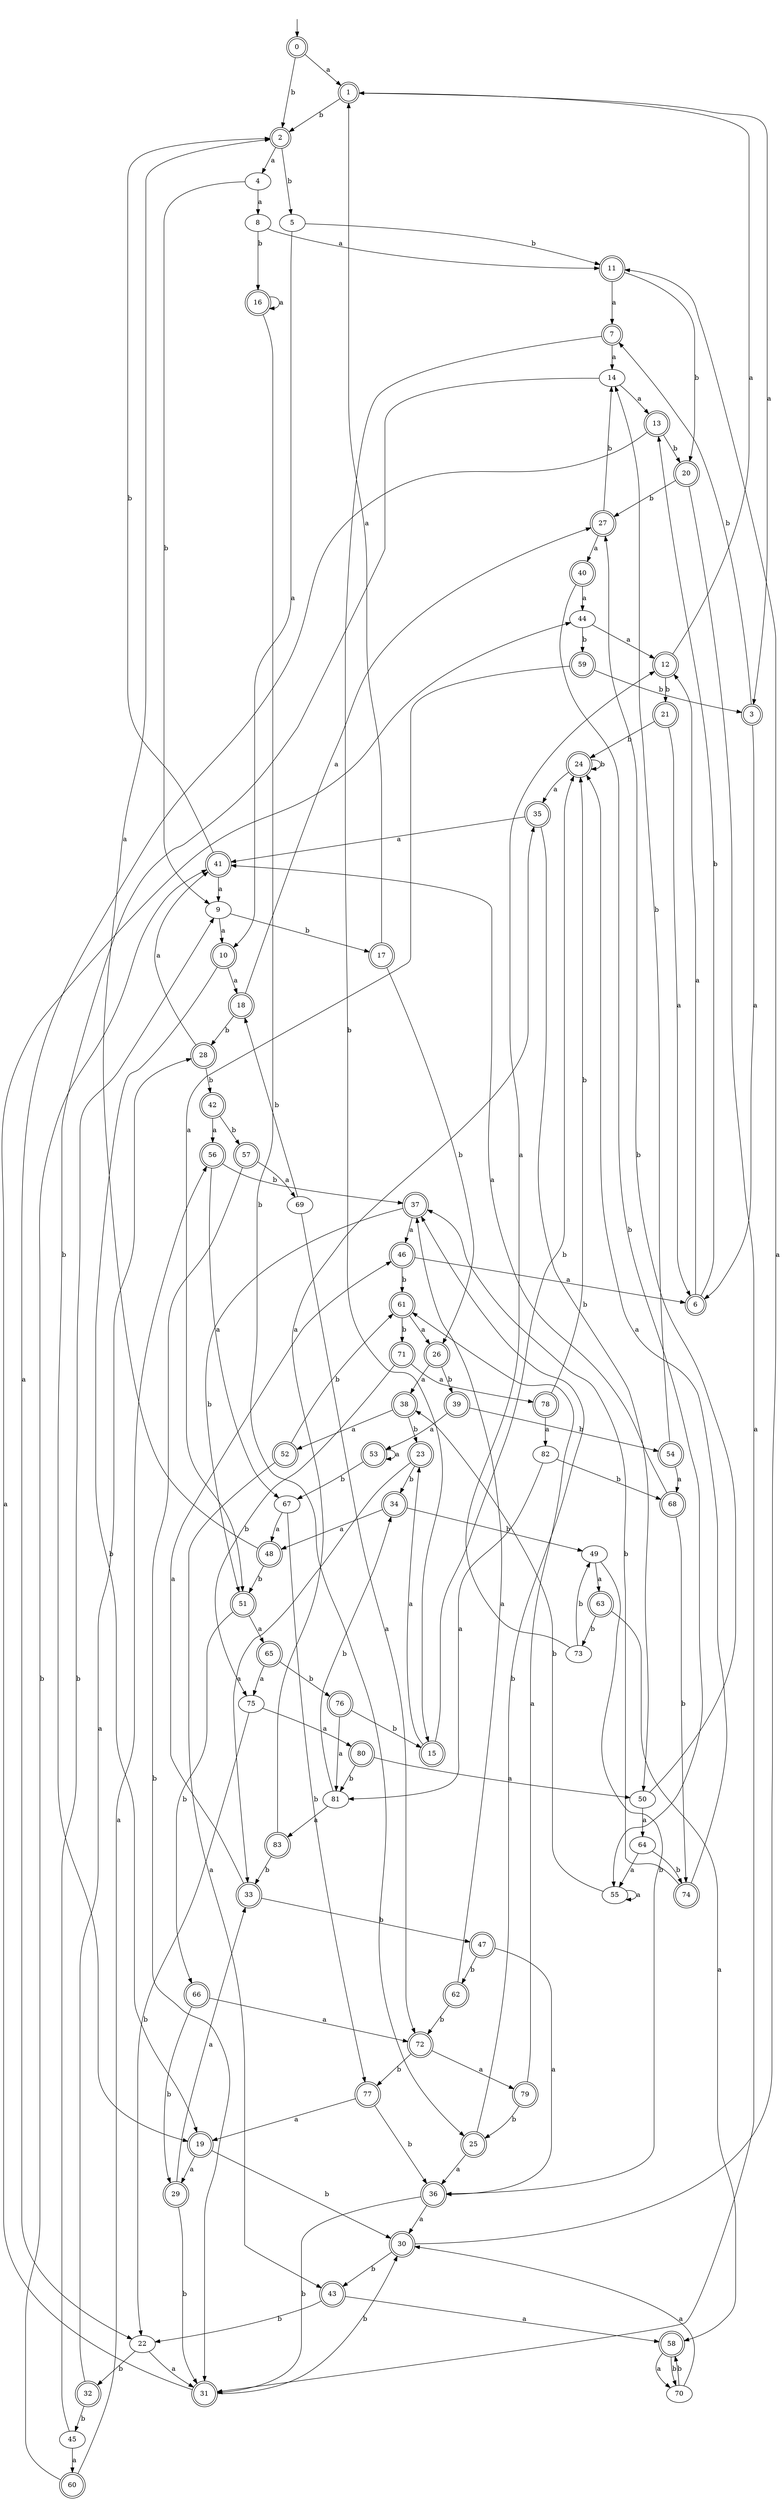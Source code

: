 digraph RandomDFA {
  __start0 [label="", shape=none];
  __start0 -> 0 [label=""];
  0 [shape=circle] [shape=doublecircle]
  0 -> 1 [label="a"]
  0 -> 2 [label="b"]
  1 [shape=doublecircle]
  1 -> 3 [label="a"]
  1 -> 2 [label="b"]
  2 [shape=doublecircle]
  2 -> 4 [label="a"]
  2 -> 5 [label="b"]
  3 [shape=doublecircle]
  3 -> 6 [label="a"]
  3 -> 7 [label="b"]
  4
  4 -> 8 [label="a"]
  4 -> 9 [label="b"]
  5
  5 -> 10 [label="a"]
  5 -> 11 [label="b"]
  6 [shape=doublecircle]
  6 -> 12 [label="a"]
  6 -> 13 [label="b"]
  7 [shape=doublecircle]
  7 -> 14 [label="a"]
  7 -> 15 [label="b"]
  8
  8 -> 11 [label="a"]
  8 -> 16 [label="b"]
  9
  9 -> 10 [label="a"]
  9 -> 17 [label="b"]
  10 [shape=doublecircle]
  10 -> 18 [label="a"]
  10 -> 19 [label="b"]
  11 [shape=doublecircle]
  11 -> 7 [label="a"]
  11 -> 20 [label="b"]
  12 [shape=doublecircle]
  12 -> 1 [label="a"]
  12 -> 21 [label="b"]
  13 [shape=doublecircle]
  13 -> 22 [label="a"]
  13 -> 20 [label="b"]
  14
  14 -> 13 [label="a"]
  14 -> 19 [label="b"]
  15 [shape=doublecircle]
  15 -> 23 [label="a"]
  15 -> 24 [label="b"]
  16 [shape=doublecircle]
  16 -> 16 [label="a"]
  16 -> 25 [label="b"]
  17 [shape=doublecircle]
  17 -> 1 [label="a"]
  17 -> 26 [label="b"]
  18 [shape=doublecircle]
  18 -> 27 [label="a"]
  18 -> 28 [label="b"]
  19 [shape=doublecircle]
  19 -> 29 [label="a"]
  19 -> 30 [label="b"]
  20 [shape=doublecircle]
  20 -> 31 [label="a"]
  20 -> 27 [label="b"]
  21 [shape=doublecircle]
  21 -> 6 [label="a"]
  21 -> 24 [label="b"]
  22
  22 -> 31 [label="a"]
  22 -> 32 [label="b"]
  23 [shape=doublecircle]
  23 -> 33 [label="a"]
  23 -> 34 [label="b"]
  24 [shape=doublecircle]
  24 -> 35 [label="a"]
  24 -> 24 [label="b"]
  25 [shape=doublecircle]
  25 -> 36 [label="a"]
  25 -> 37 [label="b"]
  26 [shape=doublecircle]
  26 -> 38 [label="a"]
  26 -> 39 [label="b"]
  27 [shape=doublecircle]
  27 -> 40 [label="a"]
  27 -> 14 [label="b"]
  28 [shape=doublecircle]
  28 -> 41 [label="a"]
  28 -> 42 [label="b"]
  29 [shape=doublecircle]
  29 -> 33 [label="a"]
  29 -> 31 [label="b"]
  30 [shape=doublecircle]
  30 -> 11 [label="a"]
  30 -> 43 [label="b"]
  31 [shape=doublecircle]
  31 -> 44 [label="a"]
  31 -> 30 [label="b"]
  32 [shape=doublecircle]
  32 -> 28 [label="a"]
  32 -> 45 [label="b"]
  33 [shape=doublecircle]
  33 -> 46 [label="a"]
  33 -> 47 [label="b"]
  34 [shape=doublecircle]
  34 -> 48 [label="a"]
  34 -> 49 [label="b"]
  35 [shape=doublecircle]
  35 -> 41 [label="a"]
  35 -> 50 [label="b"]
  36 [shape=doublecircle]
  36 -> 30 [label="a"]
  36 -> 31 [label="b"]
  37 [shape=doublecircle]
  37 -> 46 [label="a"]
  37 -> 51 [label="b"]
  38 [shape=doublecircle]
  38 -> 52 [label="a"]
  38 -> 23 [label="b"]
  39 [shape=doublecircle]
  39 -> 53 [label="a"]
  39 -> 54 [label="b"]
  40 [shape=doublecircle]
  40 -> 44 [label="a"]
  40 -> 55 [label="b"]
  41 [shape=doublecircle]
  41 -> 9 [label="a"]
  41 -> 2 [label="b"]
  42 [shape=doublecircle]
  42 -> 56 [label="a"]
  42 -> 57 [label="b"]
  43 [shape=doublecircle]
  43 -> 58 [label="a"]
  43 -> 22 [label="b"]
  44
  44 -> 12 [label="a"]
  44 -> 59 [label="b"]
  45
  45 -> 60 [label="a"]
  45 -> 9 [label="b"]
  46 [shape=doublecircle]
  46 -> 6 [label="a"]
  46 -> 61 [label="b"]
  47 [shape=doublecircle]
  47 -> 36 [label="a"]
  47 -> 62 [label="b"]
  48 [shape=doublecircle]
  48 -> 2 [label="a"]
  48 -> 51 [label="b"]
  49
  49 -> 63 [label="a"]
  49 -> 36 [label="b"]
  50
  50 -> 64 [label="a"]
  50 -> 27 [label="b"]
  51 [shape=doublecircle]
  51 -> 65 [label="a"]
  51 -> 66 [label="b"]
  52 [shape=doublecircle]
  52 -> 43 [label="a"]
  52 -> 61 [label="b"]
  53 [shape=doublecircle]
  53 -> 53 [label="a"]
  53 -> 67 [label="b"]
  54 [shape=doublecircle]
  54 -> 68 [label="a"]
  54 -> 14 [label="b"]
  55
  55 -> 55 [label="a"]
  55 -> 38 [label="b"]
  56 [shape=doublecircle]
  56 -> 67 [label="a"]
  56 -> 37 [label="b"]
  57 [shape=doublecircle]
  57 -> 69 [label="a"]
  57 -> 31 [label="b"]
  58 [shape=doublecircle]
  58 -> 70 [label="a"]
  58 -> 70 [label="b"]
  59 [shape=doublecircle]
  59 -> 51 [label="a"]
  59 -> 3 [label="b"]
  60 [shape=doublecircle]
  60 -> 56 [label="a"]
  60 -> 41 [label="b"]
  61 [shape=doublecircle]
  61 -> 26 [label="a"]
  61 -> 71 [label="b"]
  62 [shape=doublecircle]
  62 -> 37 [label="a"]
  62 -> 72 [label="b"]
  63 [shape=doublecircle]
  63 -> 58 [label="a"]
  63 -> 73 [label="b"]
  64
  64 -> 55 [label="a"]
  64 -> 74 [label="b"]
  65 [shape=doublecircle]
  65 -> 75 [label="a"]
  65 -> 76 [label="b"]
  66 [shape=doublecircle]
  66 -> 72 [label="a"]
  66 -> 29 [label="b"]
  67
  67 -> 48 [label="a"]
  67 -> 77 [label="b"]
  68 [shape=doublecircle]
  68 -> 41 [label="a"]
  68 -> 74 [label="b"]
  69
  69 -> 72 [label="a"]
  69 -> 18 [label="b"]
  70
  70 -> 30 [label="a"]
  70 -> 58 [label="b"]
  71 [shape=doublecircle]
  71 -> 78 [label="a"]
  71 -> 75 [label="b"]
  72 [shape=doublecircle]
  72 -> 79 [label="a"]
  72 -> 77 [label="b"]
  73
  73 -> 12 [label="a"]
  73 -> 49 [label="b"]
  74 [shape=doublecircle]
  74 -> 24 [label="a"]
  74 -> 37 [label="b"]
  75
  75 -> 80 [label="a"]
  75 -> 22 [label="b"]
  76 [shape=doublecircle]
  76 -> 81 [label="a"]
  76 -> 15 [label="b"]
  77 [shape=doublecircle]
  77 -> 19 [label="a"]
  77 -> 36 [label="b"]
  78 [shape=doublecircle]
  78 -> 82 [label="a"]
  78 -> 24 [label="b"]
  79 [shape=doublecircle]
  79 -> 61 [label="a"]
  79 -> 25 [label="b"]
  80 [shape=doublecircle]
  80 -> 50 [label="a"]
  80 -> 81 [label="b"]
  81
  81 -> 83 [label="a"]
  81 -> 34 [label="b"]
  82
  82 -> 81 [label="a"]
  82 -> 68 [label="b"]
  83 [shape=doublecircle]
  83 -> 35 [label="a"]
  83 -> 33 [label="b"]
}
